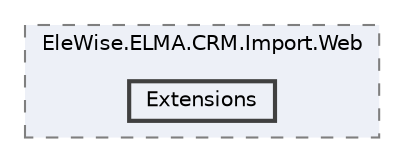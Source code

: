 digraph "Web/Modules/EleWise.ELMA.CRM.Import.Web/Extensions"
{
 // LATEX_PDF_SIZE
  bgcolor="transparent";
  edge [fontname=Helvetica,fontsize=10,labelfontname=Helvetica,labelfontsize=10];
  node [fontname=Helvetica,fontsize=10,shape=box,height=0.2,width=0.4];
  compound=true
  subgraph clusterdir_85204712fcbc4f76f67895174d65530b {
    graph [ bgcolor="#edf0f7", pencolor="grey50", label="EleWise.ELMA.CRM.Import.Web", fontname=Helvetica,fontsize=10 style="filled,dashed", URL="dir_85204712fcbc4f76f67895174d65530b.html",tooltip=""]
  dir_07176dc5055a24bec286dabbed7ab68a [label="Extensions", fillcolor="#edf0f7", color="grey25", style="filled,bold", URL="dir_07176dc5055a24bec286dabbed7ab68a.html",tooltip=""];
  }
}
